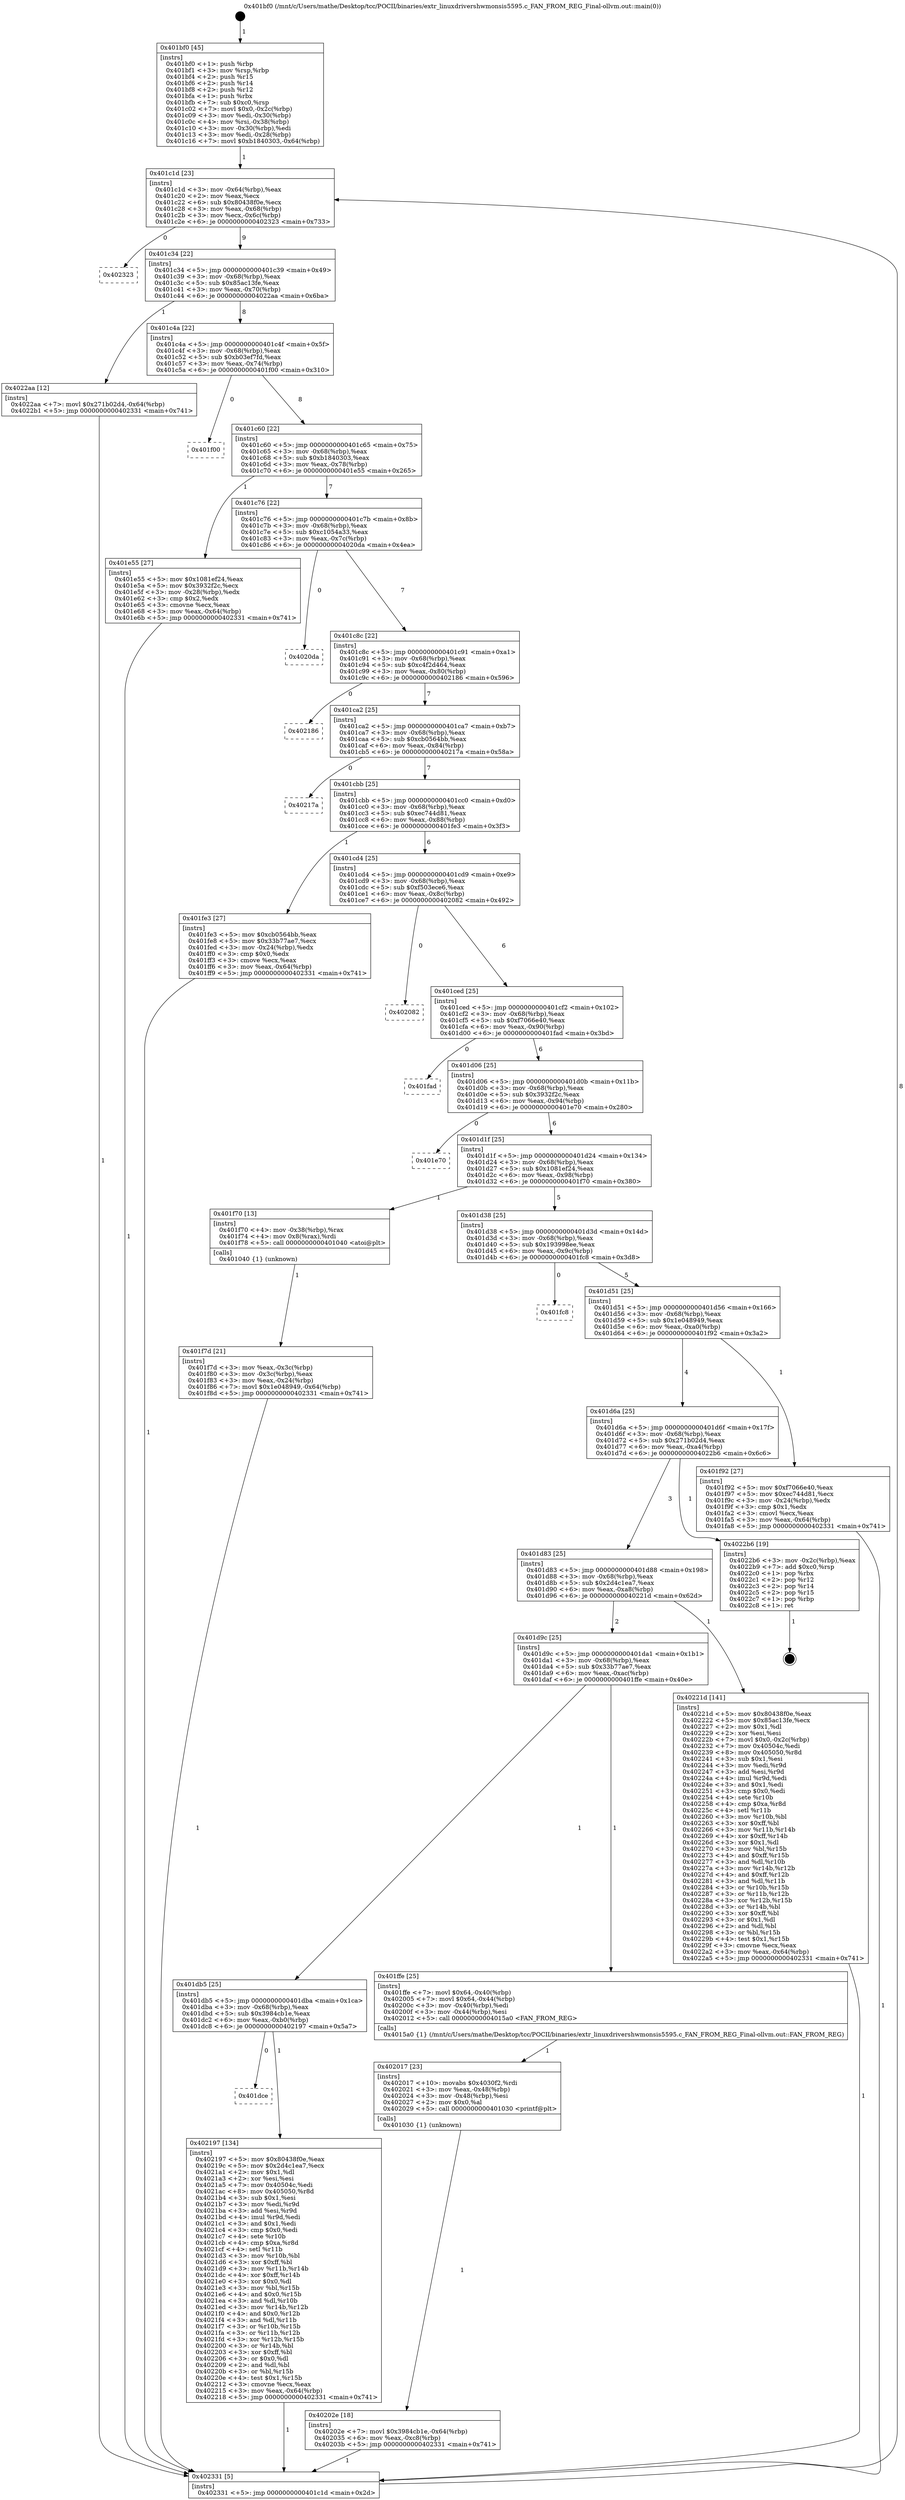 digraph "0x401bf0" {
  label = "0x401bf0 (/mnt/c/Users/mathe/Desktop/tcc/POCII/binaries/extr_linuxdrivershwmonsis5595.c_FAN_FROM_REG_Final-ollvm.out::main(0))"
  labelloc = "t"
  node[shape=record]

  Entry [label="",width=0.3,height=0.3,shape=circle,fillcolor=black,style=filled]
  "0x401c1d" [label="{
     0x401c1d [23]\l
     | [instrs]\l
     &nbsp;&nbsp;0x401c1d \<+3\>: mov -0x64(%rbp),%eax\l
     &nbsp;&nbsp;0x401c20 \<+2\>: mov %eax,%ecx\l
     &nbsp;&nbsp;0x401c22 \<+6\>: sub $0x80438f0e,%ecx\l
     &nbsp;&nbsp;0x401c28 \<+3\>: mov %eax,-0x68(%rbp)\l
     &nbsp;&nbsp;0x401c2b \<+3\>: mov %ecx,-0x6c(%rbp)\l
     &nbsp;&nbsp;0x401c2e \<+6\>: je 0000000000402323 \<main+0x733\>\l
  }"]
  "0x402323" [label="{
     0x402323\l
  }", style=dashed]
  "0x401c34" [label="{
     0x401c34 [22]\l
     | [instrs]\l
     &nbsp;&nbsp;0x401c34 \<+5\>: jmp 0000000000401c39 \<main+0x49\>\l
     &nbsp;&nbsp;0x401c39 \<+3\>: mov -0x68(%rbp),%eax\l
     &nbsp;&nbsp;0x401c3c \<+5\>: sub $0x85ac13fe,%eax\l
     &nbsp;&nbsp;0x401c41 \<+3\>: mov %eax,-0x70(%rbp)\l
     &nbsp;&nbsp;0x401c44 \<+6\>: je 00000000004022aa \<main+0x6ba\>\l
  }"]
  Exit [label="",width=0.3,height=0.3,shape=circle,fillcolor=black,style=filled,peripheries=2]
  "0x4022aa" [label="{
     0x4022aa [12]\l
     | [instrs]\l
     &nbsp;&nbsp;0x4022aa \<+7\>: movl $0x271b02d4,-0x64(%rbp)\l
     &nbsp;&nbsp;0x4022b1 \<+5\>: jmp 0000000000402331 \<main+0x741\>\l
  }"]
  "0x401c4a" [label="{
     0x401c4a [22]\l
     | [instrs]\l
     &nbsp;&nbsp;0x401c4a \<+5\>: jmp 0000000000401c4f \<main+0x5f\>\l
     &nbsp;&nbsp;0x401c4f \<+3\>: mov -0x68(%rbp),%eax\l
     &nbsp;&nbsp;0x401c52 \<+5\>: sub $0xb03ef7fd,%eax\l
     &nbsp;&nbsp;0x401c57 \<+3\>: mov %eax,-0x74(%rbp)\l
     &nbsp;&nbsp;0x401c5a \<+6\>: je 0000000000401f00 \<main+0x310\>\l
  }"]
  "0x401dce" [label="{
     0x401dce\l
  }", style=dashed]
  "0x401f00" [label="{
     0x401f00\l
  }", style=dashed]
  "0x401c60" [label="{
     0x401c60 [22]\l
     | [instrs]\l
     &nbsp;&nbsp;0x401c60 \<+5\>: jmp 0000000000401c65 \<main+0x75\>\l
     &nbsp;&nbsp;0x401c65 \<+3\>: mov -0x68(%rbp),%eax\l
     &nbsp;&nbsp;0x401c68 \<+5\>: sub $0xb1840303,%eax\l
     &nbsp;&nbsp;0x401c6d \<+3\>: mov %eax,-0x78(%rbp)\l
     &nbsp;&nbsp;0x401c70 \<+6\>: je 0000000000401e55 \<main+0x265\>\l
  }"]
  "0x402197" [label="{
     0x402197 [134]\l
     | [instrs]\l
     &nbsp;&nbsp;0x402197 \<+5\>: mov $0x80438f0e,%eax\l
     &nbsp;&nbsp;0x40219c \<+5\>: mov $0x2d4c1ea7,%ecx\l
     &nbsp;&nbsp;0x4021a1 \<+2\>: mov $0x1,%dl\l
     &nbsp;&nbsp;0x4021a3 \<+2\>: xor %esi,%esi\l
     &nbsp;&nbsp;0x4021a5 \<+7\>: mov 0x40504c,%edi\l
     &nbsp;&nbsp;0x4021ac \<+8\>: mov 0x405050,%r8d\l
     &nbsp;&nbsp;0x4021b4 \<+3\>: sub $0x1,%esi\l
     &nbsp;&nbsp;0x4021b7 \<+3\>: mov %edi,%r9d\l
     &nbsp;&nbsp;0x4021ba \<+3\>: add %esi,%r9d\l
     &nbsp;&nbsp;0x4021bd \<+4\>: imul %r9d,%edi\l
     &nbsp;&nbsp;0x4021c1 \<+3\>: and $0x1,%edi\l
     &nbsp;&nbsp;0x4021c4 \<+3\>: cmp $0x0,%edi\l
     &nbsp;&nbsp;0x4021c7 \<+4\>: sete %r10b\l
     &nbsp;&nbsp;0x4021cb \<+4\>: cmp $0xa,%r8d\l
     &nbsp;&nbsp;0x4021cf \<+4\>: setl %r11b\l
     &nbsp;&nbsp;0x4021d3 \<+3\>: mov %r10b,%bl\l
     &nbsp;&nbsp;0x4021d6 \<+3\>: xor $0xff,%bl\l
     &nbsp;&nbsp;0x4021d9 \<+3\>: mov %r11b,%r14b\l
     &nbsp;&nbsp;0x4021dc \<+4\>: xor $0xff,%r14b\l
     &nbsp;&nbsp;0x4021e0 \<+3\>: xor $0x0,%dl\l
     &nbsp;&nbsp;0x4021e3 \<+3\>: mov %bl,%r15b\l
     &nbsp;&nbsp;0x4021e6 \<+4\>: and $0x0,%r15b\l
     &nbsp;&nbsp;0x4021ea \<+3\>: and %dl,%r10b\l
     &nbsp;&nbsp;0x4021ed \<+3\>: mov %r14b,%r12b\l
     &nbsp;&nbsp;0x4021f0 \<+4\>: and $0x0,%r12b\l
     &nbsp;&nbsp;0x4021f4 \<+3\>: and %dl,%r11b\l
     &nbsp;&nbsp;0x4021f7 \<+3\>: or %r10b,%r15b\l
     &nbsp;&nbsp;0x4021fa \<+3\>: or %r11b,%r12b\l
     &nbsp;&nbsp;0x4021fd \<+3\>: xor %r12b,%r15b\l
     &nbsp;&nbsp;0x402200 \<+3\>: or %r14b,%bl\l
     &nbsp;&nbsp;0x402203 \<+3\>: xor $0xff,%bl\l
     &nbsp;&nbsp;0x402206 \<+3\>: or $0x0,%dl\l
     &nbsp;&nbsp;0x402209 \<+2\>: and %dl,%bl\l
     &nbsp;&nbsp;0x40220b \<+3\>: or %bl,%r15b\l
     &nbsp;&nbsp;0x40220e \<+4\>: test $0x1,%r15b\l
     &nbsp;&nbsp;0x402212 \<+3\>: cmovne %ecx,%eax\l
     &nbsp;&nbsp;0x402215 \<+3\>: mov %eax,-0x64(%rbp)\l
     &nbsp;&nbsp;0x402218 \<+5\>: jmp 0000000000402331 \<main+0x741\>\l
  }"]
  "0x401e55" [label="{
     0x401e55 [27]\l
     | [instrs]\l
     &nbsp;&nbsp;0x401e55 \<+5\>: mov $0x1081ef24,%eax\l
     &nbsp;&nbsp;0x401e5a \<+5\>: mov $0x3932f2c,%ecx\l
     &nbsp;&nbsp;0x401e5f \<+3\>: mov -0x28(%rbp),%edx\l
     &nbsp;&nbsp;0x401e62 \<+3\>: cmp $0x2,%edx\l
     &nbsp;&nbsp;0x401e65 \<+3\>: cmovne %ecx,%eax\l
     &nbsp;&nbsp;0x401e68 \<+3\>: mov %eax,-0x64(%rbp)\l
     &nbsp;&nbsp;0x401e6b \<+5\>: jmp 0000000000402331 \<main+0x741\>\l
  }"]
  "0x401c76" [label="{
     0x401c76 [22]\l
     | [instrs]\l
     &nbsp;&nbsp;0x401c76 \<+5\>: jmp 0000000000401c7b \<main+0x8b\>\l
     &nbsp;&nbsp;0x401c7b \<+3\>: mov -0x68(%rbp),%eax\l
     &nbsp;&nbsp;0x401c7e \<+5\>: sub $0xc1054a33,%eax\l
     &nbsp;&nbsp;0x401c83 \<+3\>: mov %eax,-0x7c(%rbp)\l
     &nbsp;&nbsp;0x401c86 \<+6\>: je 00000000004020da \<main+0x4ea\>\l
  }"]
  "0x402331" [label="{
     0x402331 [5]\l
     | [instrs]\l
     &nbsp;&nbsp;0x402331 \<+5\>: jmp 0000000000401c1d \<main+0x2d\>\l
  }"]
  "0x401bf0" [label="{
     0x401bf0 [45]\l
     | [instrs]\l
     &nbsp;&nbsp;0x401bf0 \<+1\>: push %rbp\l
     &nbsp;&nbsp;0x401bf1 \<+3\>: mov %rsp,%rbp\l
     &nbsp;&nbsp;0x401bf4 \<+2\>: push %r15\l
     &nbsp;&nbsp;0x401bf6 \<+2\>: push %r14\l
     &nbsp;&nbsp;0x401bf8 \<+2\>: push %r12\l
     &nbsp;&nbsp;0x401bfa \<+1\>: push %rbx\l
     &nbsp;&nbsp;0x401bfb \<+7\>: sub $0xc0,%rsp\l
     &nbsp;&nbsp;0x401c02 \<+7\>: movl $0x0,-0x2c(%rbp)\l
     &nbsp;&nbsp;0x401c09 \<+3\>: mov %edi,-0x30(%rbp)\l
     &nbsp;&nbsp;0x401c0c \<+4\>: mov %rsi,-0x38(%rbp)\l
     &nbsp;&nbsp;0x401c10 \<+3\>: mov -0x30(%rbp),%edi\l
     &nbsp;&nbsp;0x401c13 \<+3\>: mov %edi,-0x28(%rbp)\l
     &nbsp;&nbsp;0x401c16 \<+7\>: movl $0xb1840303,-0x64(%rbp)\l
  }"]
  "0x40202e" [label="{
     0x40202e [18]\l
     | [instrs]\l
     &nbsp;&nbsp;0x40202e \<+7\>: movl $0x3984cb1e,-0x64(%rbp)\l
     &nbsp;&nbsp;0x402035 \<+6\>: mov %eax,-0xc8(%rbp)\l
     &nbsp;&nbsp;0x40203b \<+5\>: jmp 0000000000402331 \<main+0x741\>\l
  }"]
  "0x4020da" [label="{
     0x4020da\l
  }", style=dashed]
  "0x401c8c" [label="{
     0x401c8c [22]\l
     | [instrs]\l
     &nbsp;&nbsp;0x401c8c \<+5\>: jmp 0000000000401c91 \<main+0xa1\>\l
     &nbsp;&nbsp;0x401c91 \<+3\>: mov -0x68(%rbp),%eax\l
     &nbsp;&nbsp;0x401c94 \<+5\>: sub $0xc4f2d464,%eax\l
     &nbsp;&nbsp;0x401c99 \<+3\>: mov %eax,-0x80(%rbp)\l
     &nbsp;&nbsp;0x401c9c \<+6\>: je 0000000000402186 \<main+0x596\>\l
  }"]
  "0x402017" [label="{
     0x402017 [23]\l
     | [instrs]\l
     &nbsp;&nbsp;0x402017 \<+10\>: movabs $0x4030f2,%rdi\l
     &nbsp;&nbsp;0x402021 \<+3\>: mov %eax,-0x48(%rbp)\l
     &nbsp;&nbsp;0x402024 \<+3\>: mov -0x48(%rbp),%esi\l
     &nbsp;&nbsp;0x402027 \<+2\>: mov $0x0,%al\l
     &nbsp;&nbsp;0x402029 \<+5\>: call 0000000000401030 \<printf@plt\>\l
     | [calls]\l
     &nbsp;&nbsp;0x401030 \{1\} (unknown)\l
  }"]
  "0x402186" [label="{
     0x402186\l
  }", style=dashed]
  "0x401ca2" [label="{
     0x401ca2 [25]\l
     | [instrs]\l
     &nbsp;&nbsp;0x401ca2 \<+5\>: jmp 0000000000401ca7 \<main+0xb7\>\l
     &nbsp;&nbsp;0x401ca7 \<+3\>: mov -0x68(%rbp),%eax\l
     &nbsp;&nbsp;0x401caa \<+5\>: sub $0xcb0564bb,%eax\l
     &nbsp;&nbsp;0x401caf \<+6\>: mov %eax,-0x84(%rbp)\l
     &nbsp;&nbsp;0x401cb5 \<+6\>: je 000000000040217a \<main+0x58a\>\l
  }"]
  "0x401db5" [label="{
     0x401db5 [25]\l
     | [instrs]\l
     &nbsp;&nbsp;0x401db5 \<+5\>: jmp 0000000000401dba \<main+0x1ca\>\l
     &nbsp;&nbsp;0x401dba \<+3\>: mov -0x68(%rbp),%eax\l
     &nbsp;&nbsp;0x401dbd \<+5\>: sub $0x3984cb1e,%eax\l
     &nbsp;&nbsp;0x401dc2 \<+6\>: mov %eax,-0xb0(%rbp)\l
     &nbsp;&nbsp;0x401dc8 \<+6\>: je 0000000000402197 \<main+0x5a7\>\l
  }"]
  "0x40217a" [label="{
     0x40217a\l
  }", style=dashed]
  "0x401cbb" [label="{
     0x401cbb [25]\l
     | [instrs]\l
     &nbsp;&nbsp;0x401cbb \<+5\>: jmp 0000000000401cc0 \<main+0xd0\>\l
     &nbsp;&nbsp;0x401cc0 \<+3\>: mov -0x68(%rbp),%eax\l
     &nbsp;&nbsp;0x401cc3 \<+5\>: sub $0xec744d81,%eax\l
     &nbsp;&nbsp;0x401cc8 \<+6\>: mov %eax,-0x88(%rbp)\l
     &nbsp;&nbsp;0x401cce \<+6\>: je 0000000000401fe3 \<main+0x3f3\>\l
  }"]
  "0x401ffe" [label="{
     0x401ffe [25]\l
     | [instrs]\l
     &nbsp;&nbsp;0x401ffe \<+7\>: movl $0x64,-0x40(%rbp)\l
     &nbsp;&nbsp;0x402005 \<+7\>: movl $0x64,-0x44(%rbp)\l
     &nbsp;&nbsp;0x40200c \<+3\>: mov -0x40(%rbp),%edi\l
     &nbsp;&nbsp;0x40200f \<+3\>: mov -0x44(%rbp),%esi\l
     &nbsp;&nbsp;0x402012 \<+5\>: call 00000000004015a0 \<FAN_FROM_REG\>\l
     | [calls]\l
     &nbsp;&nbsp;0x4015a0 \{1\} (/mnt/c/Users/mathe/Desktop/tcc/POCII/binaries/extr_linuxdrivershwmonsis5595.c_FAN_FROM_REG_Final-ollvm.out::FAN_FROM_REG)\l
  }"]
  "0x401fe3" [label="{
     0x401fe3 [27]\l
     | [instrs]\l
     &nbsp;&nbsp;0x401fe3 \<+5\>: mov $0xcb0564bb,%eax\l
     &nbsp;&nbsp;0x401fe8 \<+5\>: mov $0x33b77ae7,%ecx\l
     &nbsp;&nbsp;0x401fed \<+3\>: mov -0x24(%rbp),%edx\l
     &nbsp;&nbsp;0x401ff0 \<+3\>: cmp $0x0,%edx\l
     &nbsp;&nbsp;0x401ff3 \<+3\>: cmove %ecx,%eax\l
     &nbsp;&nbsp;0x401ff6 \<+3\>: mov %eax,-0x64(%rbp)\l
     &nbsp;&nbsp;0x401ff9 \<+5\>: jmp 0000000000402331 \<main+0x741\>\l
  }"]
  "0x401cd4" [label="{
     0x401cd4 [25]\l
     | [instrs]\l
     &nbsp;&nbsp;0x401cd4 \<+5\>: jmp 0000000000401cd9 \<main+0xe9\>\l
     &nbsp;&nbsp;0x401cd9 \<+3\>: mov -0x68(%rbp),%eax\l
     &nbsp;&nbsp;0x401cdc \<+5\>: sub $0xf503ece6,%eax\l
     &nbsp;&nbsp;0x401ce1 \<+6\>: mov %eax,-0x8c(%rbp)\l
     &nbsp;&nbsp;0x401ce7 \<+6\>: je 0000000000402082 \<main+0x492\>\l
  }"]
  "0x401d9c" [label="{
     0x401d9c [25]\l
     | [instrs]\l
     &nbsp;&nbsp;0x401d9c \<+5\>: jmp 0000000000401da1 \<main+0x1b1\>\l
     &nbsp;&nbsp;0x401da1 \<+3\>: mov -0x68(%rbp),%eax\l
     &nbsp;&nbsp;0x401da4 \<+5\>: sub $0x33b77ae7,%eax\l
     &nbsp;&nbsp;0x401da9 \<+6\>: mov %eax,-0xac(%rbp)\l
     &nbsp;&nbsp;0x401daf \<+6\>: je 0000000000401ffe \<main+0x40e\>\l
  }"]
  "0x402082" [label="{
     0x402082\l
  }", style=dashed]
  "0x401ced" [label="{
     0x401ced [25]\l
     | [instrs]\l
     &nbsp;&nbsp;0x401ced \<+5\>: jmp 0000000000401cf2 \<main+0x102\>\l
     &nbsp;&nbsp;0x401cf2 \<+3\>: mov -0x68(%rbp),%eax\l
     &nbsp;&nbsp;0x401cf5 \<+5\>: sub $0xf7066e40,%eax\l
     &nbsp;&nbsp;0x401cfa \<+6\>: mov %eax,-0x90(%rbp)\l
     &nbsp;&nbsp;0x401d00 \<+6\>: je 0000000000401fad \<main+0x3bd\>\l
  }"]
  "0x40221d" [label="{
     0x40221d [141]\l
     | [instrs]\l
     &nbsp;&nbsp;0x40221d \<+5\>: mov $0x80438f0e,%eax\l
     &nbsp;&nbsp;0x402222 \<+5\>: mov $0x85ac13fe,%ecx\l
     &nbsp;&nbsp;0x402227 \<+2\>: mov $0x1,%dl\l
     &nbsp;&nbsp;0x402229 \<+2\>: xor %esi,%esi\l
     &nbsp;&nbsp;0x40222b \<+7\>: movl $0x0,-0x2c(%rbp)\l
     &nbsp;&nbsp;0x402232 \<+7\>: mov 0x40504c,%edi\l
     &nbsp;&nbsp;0x402239 \<+8\>: mov 0x405050,%r8d\l
     &nbsp;&nbsp;0x402241 \<+3\>: sub $0x1,%esi\l
     &nbsp;&nbsp;0x402244 \<+3\>: mov %edi,%r9d\l
     &nbsp;&nbsp;0x402247 \<+3\>: add %esi,%r9d\l
     &nbsp;&nbsp;0x40224a \<+4\>: imul %r9d,%edi\l
     &nbsp;&nbsp;0x40224e \<+3\>: and $0x1,%edi\l
     &nbsp;&nbsp;0x402251 \<+3\>: cmp $0x0,%edi\l
     &nbsp;&nbsp;0x402254 \<+4\>: sete %r10b\l
     &nbsp;&nbsp;0x402258 \<+4\>: cmp $0xa,%r8d\l
     &nbsp;&nbsp;0x40225c \<+4\>: setl %r11b\l
     &nbsp;&nbsp;0x402260 \<+3\>: mov %r10b,%bl\l
     &nbsp;&nbsp;0x402263 \<+3\>: xor $0xff,%bl\l
     &nbsp;&nbsp;0x402266 \<+3\>: mov %r11b,%r14b\l
     &nbsp;&nbsp;0x402269 \<+4\>: xor $0xff,%r14b\l
     &nbsp;&nbsp;0x40226d \<+3\>: xor $0x1,%dl\l
     &nbsp;&nbsp;0x402270 \<+3\>: mov %bl,%r15b\l
     &nbsp;&nbsp;0x402273 \<+4\>: and $0xff,%r15b\l
     &nbsp;&nbsp;0x402277 \<+3\>: and %dl,%r10b\l
     &nbsp;&nbsp;0x40227a \<+3\>: mov %r14b,%r12b\l
     &nbsp;&nbsp;0x40227d \<+4\>: and $0xff,%r12b\l
     &nbsp;&nbsp;0x402281 \<+3\>: and %dl,%r11b\l
     &nbsp;&nbsp;0x402284 \<+3\>: or %r10b,%r15b\l
     &nbsp;&nbsp;0x402287 \<+3\>: or %r11b,%r12b\l
     &nbsp;&nbsp;0x40228a \<+3\>: xor %r12b,%r15b\l
     &nbsp;&nbsp;0x40228d \<+3\>: or %r14b,%bl\l
     &nbsp;&nbsp;0x402290 \<+3\>: xor $0xff,%bl\l
     &nbsp;&nbsp;0x402293 \<+3\>: or $0x1,%dl\l
     &nbsp;&nbsp;0x402296 \<+2\>: and %dl,%bl\l
     &nbsp;&nbsp;0x402298 \<+3\>: or %bl,%r15b\l
     &nbsp;&nbsp;0x40229b \<+4\>: test $0x1,%r15b\l
     &nbsp;&nbsp;0x40229f \<+3\>: cmovne %ecx,%eax\l
     &nbsp;&nbsp;0x4022a2 \<+3\>: mov %eax,-0x64(%rbp)\l
     &nbsp;&nbsp;0x4022a5 \<+5\>: jmp 0000000000402331 \<main+0x741\>\l
  }"]
  "0x401fad" [label="{
     0x401fad\l
  }", style=dashed]
  "0x401d06" [label="{
     0x401d06 [25]\l
     | [instrs]\l
     &nbsp;&nbsp;0x401d06 \<+5\>: jmp 0000000000401d0b \<main+0x11b\>\l
     &nbsp;&nbsp;0x401d0b \<+3\>: mov -0x68(%rbp),%eax\l
     &nbsp;&nbsp;0x401d0e \<+5\>: sub $0x3932f2c,%eax\l
     &nbsp;&nbsp;0x401d13 \<+6\>: mov %eax,-0x94(%rbp)\l
     &nbsp;&nbsp;0x401d19 \<+6\>: je 0000000000401e70 \<main+0x280\>\l
  }"]
  "0x401d83" [label="{
     0x401d83 [25]\l
     | [instrs]\l
     &nbsp;&nbsp;0x401d83 \<+5\>: jmp 0000000000401d88 \<main+0x198\>\l
     &nbsp;&nbsp;0x401d88 \<+3\>: mov -0x68(%rbp),%eax\l
     &nbsp;&nbsp;0x401d8b \<+5\>: sub $0x2d4c1ea7,%eax\l
     &nbsp;&nbsp;0x401d90 \<+6\>: mov %eax,-0xa8(%rbp)\l
     &nbsp;&nbsp;0x401d96 \<+6\>: je 000000000040221d \<main+0x62d\>\l
  }"]
  "0x401e70" [label="{
     0x401e70\l
  }", style=dashed]
  "0x401d1f" [label="{
     0x401d1f [25]\l
     | [instrs]\l
     &nbsp;&nbsp;0x401d1f \<+5\>: jmp 0000000000401d24 \<main+0x134\>\l
     &nbsp;&nbsp;0x401d24 \<+3\>: mov -0x68(%rbp),%eax\l
     &nbsp;&nbsp;0x401d27 \<+5\>: sub $0x1081ef24,%eax\l
     &nbsp;&nbsp;0x401d2c \<+6\>: mov %eax,-0x98(%rbp)\l
     &nbsp;&nbsp;0x401d32 \<+6\>: je 0000000000401f70 \<main+0x380\>\l
  }"]
  "0x4022b6" [label="{
     0x4022b6 [19]\l
     | [instrs]\l
     &nbsp;&nbsp;0x4022b6 \<+3\>: mov -0x2c(%rbp),%eax\l
     &nbsp;&nbsp;0x4022b9 \<+7\>: add $0xc0,%rsp\l
     &nbsp;&nbsp;0x4022c0 \<+1\>: pop %rbx\l
     &nbsp;&nbsp;0x4022c1 \<+2\>: pop %r12\l
     &nbsp;&nbsp;0x4022c3 \<+2\>: pop %r14\l
     &nbsp;&nbsp;0x4022c5 \<+2\>: pop %r15\l
     &nbsp;&nbsp;0x4022c7 \<+1\>: pop %rbp\l
     &nbsp;&nbsp;0x4022c8 \<+1\>: ret\l
  }"]
  "0x401f70" [label="{
     0x401f70 [13]\l
     | [instrs]\l
     &nbsp;&nbsp;0x401f70 \<+4\>: mov -0x38(%rbp),%rax\l
     &nbsp;&nbsp;0x401f74 \<+4\>: mov 0x8(%rax),%rdi\l
     &nbsp;&nbsp;0x401f78 \<+5\>: call 0000000000401040 \<atoi@plt\>\l
     | [calls]\l
     &nbsp;&nbsp;0x401040 \{1\} (unknown)\l
  }"]
  "0x401d38" [label="{
     0x401d38 [25]\l
     | [instrs]\l
     &nbsp;&nbsp;0x401d38 \<+5\>: jmp 0000000000401d3d \<main+0x14d\>\l
     &nbsp;&nbsp;0x401d3d \<+3\>: mov -0x68(%rbp),%eax\l
     &nbsp;&nbsp;0x401d40 \<+5\>: sub $0x193998ee,%eax\l
     &nbsp;&nbsp;0x401d45 \<+6\>: mov %eax,-0x9c(%rbp)\l
     &nbsp;&nbsp;0x401d4b \<+6\>: je 0000000000401fc8 \<main+0x3d8\>\l
  }"]
  "0x401f7d" [label="{
     0x401f7d [21]\l
     | [instrs]\l
     &nbsp;&nbsp;0x401f7d \<+3\>: mov %eax,-0x3c(%rbp)\l
     &nbsp;&nbsp;0x401f80 \<+3\>: mov -0x3c(%rbp),%eax\l
     &nbsp;&nbsp;0x401f83 \<+3\>: mov %eax,-0x24(%rbp)\l
     &nbsp;&nbsp;0x401f86 \<+7\>: movl $0x1e048949,-0x64(%rbp)\l
     &nbsp;&nbsp;0x401f8d \<+5\>: jmp 0000000000402331 \<main+0x741\>\l
  }"]
  "0x401d6a" [label="{
     0x401d6a [25]\l
     | [instrs]\l
     &nbsp;&nbsp;0x401d6a \<+5\>: jmp 0000000000401d6f \<main+0x17f\>\l
     &nbsp;&nbsp;0x401d6f \<+3\>: mov -0x68(%rbp),%eax\l
     &nbsp;&nbsp;0x401d72 \<+5\>: sub $0x271b02d4,%eax\l
     &nbsp;&nbsp;0x401d77 \<+6\>: mov %eax,-0xa4(%rbp)\l
     &nbsp;&nbsp;0x401d7d \<+6\>: je 00000000004022b6 \<main+0x6c6\>\l
  }"]
  "0x401fc8" [label="{
     0x401fc8\l
  }", style=dashed]
  "0x401d51" [label="{
     0x401d51 [25]\l
     | [instrs]\l
     &nbsp;&nbsp;0x401d51 \<+5\>: jmp 0000000000401d56 \<main+0x166\>\l
     &nbsp;&nbsp;0x401d56 \<+3\>: mov -0x68(%rbp),%eax\l
     &nbsp;&nbsp;0x401d59 \<+5\>: sub $0x1e048949,%eax\l
     &nbsp;&nbsp;0x401d5e \<+6\>: mov %eax,-0xa0(%rbp)\l
     &nbsp;&nbsp;0x401d64 \<+6\>: je 0000000000401f92 \<main+0x3a2\>\l
  }"]
  "0x401f92" [label="{
     0x401f92 [27]\l
     | [instrs]\l
     &nbsp;&nbsp;0x401f92 \<+5\>: mov $0xf7066e40,%eax\l
     &nbsp;&nbsp;0x401f97 \<+5\>: mov $0xec744d81,%ecx\l
     &nbsp;&nbsp;0x401f9c \<+3\>: mov -0x24(%rbp),%edx\l
     &nbsp;&nbsp;0x401f9f \<+3\>: cmp $0x1,%edx\l
     &nbsp;&nbsp;0x401fa2 \<+3\>: cmovl %ecx,%eax\l
     &nbsp;&nbsp;0x401fa5 \<+3\>: mov %eax,-0x64(%rbp)\l
     &nbsp;&nbsp;0x401fa8 \<+5\>: jmp 0000000000402331 \<main+0x741\>\l
  }"]
  Entry -> "0x401bf0" [label=" 1"]
  "0x401c1d" -> "0x402323" [label=" 0"]
  "0x401c1d" -> "0x401c34" [label=" 9"]
  "0x4022b6" -> Exit [label=" 1"]
  "0x401c34" -> "0x4022aa" [label=" 1"]
  "0x401c34" -> "0x401c4a" [label=" 8"]
  "0x4022aa" -> "0x402331" [label=" 1"]
  "0x401c4a" -> "0x401f00" [label=" 0"]
  "0x401c4a" -> "0x401c60" [label=" 8"]
  "0x40221d" -> "0x402331" [label=" 1"]
  "0x401c60" -> "0x401e55" [label=" 1"]
  "0x401c60" -> "0x401c76" [label=" 7"]
  "0x401e55" -> "0x402331" [label=" 1"]
  "0x401bf0" -> "0x401c1d" [label=" 1"]
  "0x402331" -> "0x401c1d" [label=" 8"]
  "0x402197" -> "0x402331" [label=" 1"]
  "0x401c76" -> "0x4020da" [label=" 0"]
  "0x401c76" -> "0x401c8c" [label=" 7"]
  "0x401db5" -> "0x402197" [label=" 1"]
  "0x401c8c" -> "0x402186" [label=" 0"]
  "0x401c8c" -> "0x401ca2" [label=" 7"]
  "0x401db5" -> "0x401dce" [label=" 0"]
  "0x401ca2" -> "0x40217a" [label=" 0"]
  "0x401ca2" -> "0x401cbb" [label=" 7"]
  "0x40202e" -> "0x402331" [label=" 1"]
  "0x401cbb" -> "0x401fe3" [label=" 1"]
  "0x401cbb" -> "0x401cd4" [label=" 6"]
  "0x402017" -> "0x40202e" [label=" 1"]
  "0x401cd4" -> "0x402082" [label=" 0"]
  "0x401cd4" -> "0x401ced" [label=" 6"]
  "0x401d9c" -> "0x401db5" [label=" 1"]
  "0x401ced" -> "0x401fad" [label=" 0"]
  "0x401ced" -> "0x401d06" [label=" 6"]
  "0x401d9c" -> "0x401ffe" [label=" 1"]
  "0x401d06" -> "0x401e70" [label=" 0"]
  "0x401d06" -> "0x401d1f" [label=" 6"]
  "0x401d83" -> "0x401d9c" [label=" 2"]
  "0x401d1f" -> "0x401f70" [label=" 1"]
  "0x401d1f" -> "0x401d38" [label=" 5"]
  "0x401f70" -> "0x401f7d" [label=" 1"]
  "0x401f7d" -> "0x402331" [label=" 1"]
  "0x401d83" -> "0x40221d" [label=" 1"]
  "0x401d38" -> "0x401fc8" [label=" 0"]
  "0x401d38" -> "0x401d51" [label=" 5"]
  "0x401d6a" -> "0x401d83" [label=" 3"]
  "0x401d51" -> "0x401f92" [label=" 1"]
  "0x401d51" -> "0x401d6a" [label=" 4"]
  "0x401f92" -> "0x402331" [label=" 1"]
  "0x401fe3" -> "0x402331" [label=" 1"]
  "0x401ffe" -> "0x402017" [label=" 1"]
  "0x401d6a" -> "0x4022b6" [label=" 1"]
}

